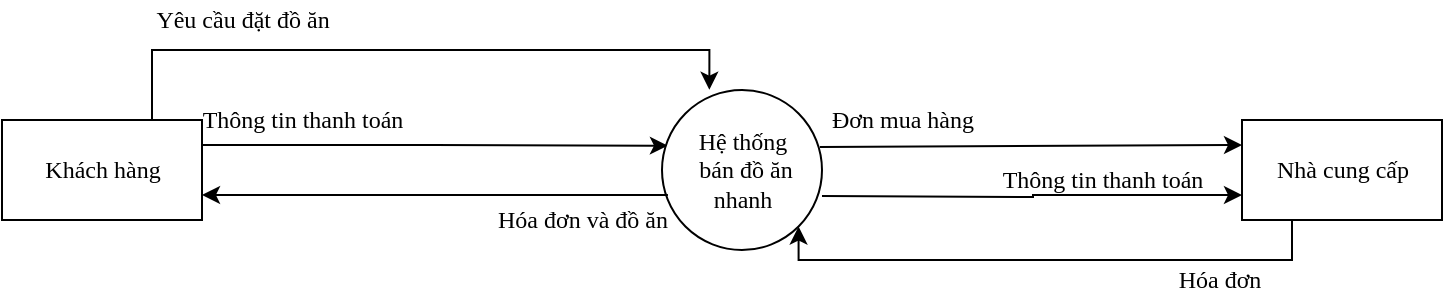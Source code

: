 <mxfile version="17.4.2" type="device" pages="2"><diagram id="m_PjXvhoT0tlu7wHrgnU" name="Mức 0"><mxGraphModel dx="1888" dy="341" grid="1" gridSize="10" guides="1" tooltips="1" connect="1" arrows="1" fold="1" page="1" pageScale="1" pageWidth="850" pageHeight="100" math="0" shadow="0"><root><mxCell id="0"/><mxCell id="1" parent="0"/><mxCell id="SkQ4Bknhfu_a7wucRQtm-1" style="edgeStyle=orthogonalEdgeStyle;rounded=0;orthogonalLoop=1;jettySize=auto;html=1;exitX=1;exitY=0.25;exitDx=0;exitDy=0;entryX=0.037;entryY=0.348;entryDx=0;entryDy=0;entryPerimeter=0;fontFamily=Times New Roman;" edge="1" parent="1" source="SkQ4Bknhfu_a7wucRQtm-3" target="SkQ4Bknhfu_a7wucRQtm-5"><mxGeometry relative="1" as="geometry"/></mxCell><mxCell id="SkQ4Bknhfu_a7wucRQtm-2" style="edgeStyle=orthogonalEdgeStyle;rounded=0;orthogonalLoop=1;jettySize=auto;html=1;exitX=0.75;exitY=0;exitDx=0;exitDy=0;entryX=0.296;entryY=-0.002;entryDx=0;entryDy=0;entryPerimeter=0;fontFamily=Times New Roman;" edge="1" parent="1" source="SkQ4Bknhfu_a7wucRQtm-3" target="SkQ4Bknhfu_a7wucRQtm-5"><mxGeometry relative="1" as="geometry"/></mxCell><mxCell id="SkQ4Bknhfu_a7wucRQtm-3" value="Khách hàng" style="html=1;dashed=0;whitespace=wrap;fontFamily=Times New Roman;" vertex="1" parent="1"><mxGeometry x="-70" y="380" width="100" height="50" as="geometry"/></mxCell><mxCell id="SkQ4Bknhfu_a7wucRQtm-4" style="edgeStyle=orthogonalEdgeStyle;rounded=0;orthogonalLoop=1;jettySize=auto;html=1;exitX=0.25;exitY=1;exitDx=0;exitDy=0;fontFamily=Times New Roman;entryX=1;entryY=1;entryDx=0;entryDy=0;" edge="1" parent="1" source="SkQ4Bknhfu_a7wucRQtm-7" target="SkQ4Bknhfu_a7wucRQtm-5"><mxGeometry relative="1" as="geometry"><mxPoint x="310" y="440" as="targetPoint"/><Array as="points"><mxPoint x="575" y="450"/><mxPoint x="328" y="450"/></Array></mxGeometry></mxCell><mxCell id="SkQ4Bknhfu_a7wucRQtm-5" value="&lt;font face=&quot;Times New Roman&quot;&gt;Hệ thống&lt;br&gt;&amp;nbsp;bán đồ ăn &lt;br&gt;nhanh&lt;/font&gt;" style="shape=ellipse;html=1;dashed=0;whitespace=wrap;perimeter=ellipsePerimeter;" vertex="1" parent="1"><mxGeometry x="260" y="365" width="80" height="80" as="geometry"/></mxCell><mxCell id="SkQ4Bknhfu_a7wucRQtm-6" style="edgeStyle=orthogonalEdgeStyle;rounded=0;orthogonalLoop=1;jettySize=auto;html=1;fontFamily=Times New Roman;entryX=0;entryY=0.75;entryDx=0;entryDy=0;" edge="1" parent="1" target="SkQ4Bknhfu_a7wucRQtm-7"><mxGeometry relative="1" as="geometry"><mxPoint x="340" y="418" as="sourcePoint"/><mxPoint x="530" y="440" as="targetPoint"/></mxGeometry></mxCell><mxCell id="SkQ4Bknhfu_a7wucRQtm-7" value="Nhà cung cấp" style="html=1;dashed=0;whitespace=wrap;fontFamily=Times New Roman;" vertex="1" parent="1"><mxGeometry x="550" y="380" width="100" height="50" as="geometry"/></mxCell><mxCell id="SkQ4Bknhfu_a7wucRQtm-8" value="Yêu cầu đặt đồ ăn" style="text;html=1;align=center;verticalAlign=middle;resizable=0;points=[];autosize=1;strokeColor=none;fillColor=none;fontFamily=Times New Roman;" vertex="1" parent="1"><mxGeometry y="320" width="100" height="20" as="geometry"/></mxCell><mxCell id="SkQ4Bknhfu_a7wucRQtm-9" value="" style="endArrow=classic;html=1;rounded=0;fontFamily=Times New Roman;exitX=0.987;exitY=0.356;exitDx=0;exitDy=0;exitPerimeter=0;entryX=0;entryY=0.25;entryDx=0;entryDy=0;" edge="1" parent="1" source="SkQ4Bknhfu_a7wucRQtm-5" target="SkQ4Bknhfu_a7wucRQtm-7"><mxGeometry width="50" height="50" relative="1" as="geometry"><mxPoint x="250" y="430" as="sourcePoint"/><mxPoint x="300" y="380" as="targetPoint"/></mxGeometry></mxCell><mxCell id="SkQ4Bknhfu_a7wucRQtm-10" value="Đơn mua hàng" style="text;html=1;align=center;verticalAlign=middle;resizable=0;points=[];autosize=1;strokeColor=none;fillColor=none;fontFamily=Times New Roman;" vertex="1" parent="1"><mxGeometry x="335" y="370" width="90" height="20" as="geometry"/></mxCell><mxCell id="SkQ4Bknhfu_a7wucRQtm-11" value="" style="endArrow=classic;html=1;rounded=0;fontFamily=Times New Roman;exitX=0.037;exitY=0.656;exitDx=0;exitDy=0;exitPerimeter=0;entryX=1;entryY=0.75;entryDx=0;entryDy=0;" edge="1" parent="1" source="SkQ4Bknhfu_a7wucRQtm-5" target="SkQ4Bknhfu_a7wucRQtm-3"><mxGeometry width="50" height="50" relative="1" as="geometry"><mxPoint x="250" y="420" as="sourcePoint"/><mxPoint x="300" y="370" as="targetPoint"/></mxGeometry></mxCell><mxCell id="SkQ4Bknhfu_a7wucRQtm-12" value="Hóa đơn và đồ ăn" style="text;html=1;align=center;verticalAlign=middle;resizable=0;points=[];autosize=1;strokeColor=none;fillColor=none;fontFamily=Times New Roman;" vertex="1" parent="1"><mxGeometry x="170" y="420" width="100" height="20" as="geometry"/></mxCell><mxCell id="SkQ4Bknhfu_a7wucRQtm-13" value="Thông tin thanh toán" style="text;html=1;align=center;verticalAlign=middle;resizable=0;points=[];autosize=1;strokeColor=none;fillColor=none;fontFamily=Times New Roman;" vertex="1" parent="1"><mxGeometry x="20" y="370" width="120" height="20" as="geometry"/></mxCell><mxCell id="SkQ4Bknhfu_a7wucRQtm-14" value="Hóa đơn&amp;nbsp;" style="text;html=1;align=center;verticalAlign=middle;resizable=0;points=[];autosize=1;strokeColor=none;fillColor=none;fontFamily=Times New Roman;" vertex="1" parent="1"><mxGeometry x="510" y="450" width="60" height="20" as="geometry"/></mxCell><mxCell id="SkQ4Bknhfu_a7wucRQtm-15" value="Thông tin thanh toán" style="text;html=1;align=center;verticalAlign=middle;resizable=0;points=[];autosize=1;strokeColor=none;fillColor=none;fontFamily=Times New Roman;" vertex="1" parent="1"><mxGeometry x="420" y="400" width="120" height="20" as="geometry"/></mxCell></root></mxGraphModel></diagram><diagram id="kdi3whliUyhDcR-1J-i_" name="Mức 1"><mxGraphModel dx="1888" dy="641" grid="1" gridSize="10" guides="1" tooltips="1" connect="1" arrows="1" fold="1" page="1" pageScale="1" pageWidth="850" pageHeight="100" math="0" shadow="0"><root><mxCell id="0"/><mxCell id="1" parent="0"/><mxCell id="iwFGIA7hV88DDhmPfYLP-6" style="edgeStyle=orthogonalEdgeStyle;rounded=0;orthogonalLoop=1;jettySize=auto;html=1;exitX=0.5;exitY=1;exitDx=0;exitDy=0;entryX=0.5;entryY=0;entryDx=0;entryDy=0;fontFamily=Times New Roman;" parent="1" source="iwFGIA7hV88DDhmPfYLP-1" target="iwFGIA7hV88DDhmPfYLP-2" edge="1"><mxGeometry relative="1" as="geometry"/></mxCell><mxCell id="iwFGIA7hV88DDhmPfYLP-18" style="edgeStyle=orthogonalEdgeStyle;rounded=0;orthogonalLoop=1;jettySize=auto;html=1;exitX=0;exitY=0.5;exitDx=0;exitDy=0;entryX=0;entryY=0.5;entryDx=0;entryDy=0;fontFamily=Times New Roman;" parent="1" source="iwFGIA7hV88DDhmPfYLP-1" target="iwFGIA7hV88DDhmPfYLP-2" edge="1"><mxGeometry relative="1" as="geometry"/></mxCell><mxCell id="iwFGIA7hV88DDhmPfYLP-1" value="&lt;font face=&quot;Times New Roman&quot;&gt;Khách hàng&lt;/font&gt;" style="rounded=0;whiteSpace=wrap;html=1;" parent="1" vertex="1"><mxGeometry x="160" y="10" width="120" height="60" as="geometry"/></mxCell><mxCell id="iwFGIA7hV88DDhmPfYLP-11" style="edgeStyle=orthogonalEdgeStyle;rounded=0;orthogonalLoop=1;jettySize=auto;html=1;exitX=0.5;exitY=1;exitDx=0;exitDy=0;entryX=0.5;entryY=0;entryDx=0;entryDy=0;fontFamily=Times New Roman;" parent="1" source="iwFGIA7hV88DDhmPfYLP-2" target="iwFGIA7hV88DDhmPfYLP-4" edge="1"><mxGeometry relative="1" as="geometry"/></mxCell><mxCell id="iwFGIA7hV88DDhmPfYLP-14" style="edgeStyle=orthogonalEdgeStyle;rounded=0;orthogonalLoop=1;jettySize=auto;html=1;exitX=1;exitY=0;exitDx=0;exitDy=0;entryX=0;entryY=0;entryDx=0;entryDy=0;fontFamily=Times New Roman;" parent="1" source="iwFGIA7hV88DDhmPfYLP-2" target="iwFGIA7hV88DDhmPfYLP-10" edge="1"><mxGeometry relative="1" as="geometry"/></mxCell><mxCell id="iwFGIA7hV88DDhmPfYLP-2" value="Phục vụ&lt;br&gt;khách hàng" style="ellipse;whiteSpace=wrap;html=1;aspect=fixed;fontFamily=Times New Roman;" parent="1" vertex="1"><mxGeometry x="180" y="180" width="80" height="80" as="geometry"/></mxCell><mxCell id="iwFGIA7hV88DDhmPfYLP-12" style="edgeStyle=orthogonalEdgeStyle;rounded=0;orthogonalLoop=1;jettySize=auto;html=1;exitX=0.75;exitY=0;exitDx=0;exitDy=0;entryX=0;entryY=1;entryDx=0;entryDy=0;fontFamily=Times New Roman;" parent="1" source="iwFGIA7hV88DDhmPfYLP-4" target="iwFGIA7hV88DDhmPfYLP-10" edge="1"><mxGeometry relative="1" as="geometry"/></mxCell><mxCell id="iwFGIA7hV88DDhmPfYLP-28" style="edgeStyle=orthogonalEdgeStyle;rounded=0;orthogonalLoop=1;jettySize=auto;html=1;exitX=0.75;exitY=1;exitDx=0;exitDy=0;fontFamily=Times New Roman;" parent="1" source="iwFGIA7hV88DDhmPfYLP-4" target="iwFGIA7hV88DDhmPfYLP-27" edge="1"><mxGeometry relative="1" as="geometry"/></mxCell><mxCell id="iwFGIA7hV88DDhmPfYLP-4" value="Đơn đặt đồ ăn" style="html=1;dashed=0;whitespace=wrap;shape=partialRectangle;right=0;left=0;fontFamily=Times New Roman;" parent="1" vertex="1"><mxGeometry x="170" y="350" width="100" height="30" as="geometry"/></mxCell><mxCell id="iwFGIA7hV88DDhmPfYLP-43" style="edgeStyle=orthogonalEdgeStyle;rounded=0;orthogonalLoop=1;jettySize=auto;html=1;exitX=0.5;exitY=1;exitDx=0;exitDy=0;entryX=1;entryY=0.5;entryDx=0;entryDy=0;fontFamily=Times New Roman;" parent="1" source="iwFGIA7hV88DDhmPfYLP-5" target="iwFGIA7hV88DDhmPfYLP-33" edge="1"><mxGeometry relative="1" as="geometry"/></mxCell><mxCell id="iwFGIA7hV88DDhmPfYLP-5" value="Hóa đơn thanh toán" style="html=1;dashed=0;whitespace=wrap;shape=partialRectangle;right=0;left=0;fontFamily=Times New Roman;" parent="1" vertex="1"><mxGeometry x="760" y="250" width="100" height="30" as="geometry"/></mxCell><mxCell id="iwFGIA7hV88DDhmPfYLP-8" value="Yêu&lt;br&gt;cầu&lt;br&gt;đặt&lt;br&gt;đồ&lt;br&gt;ăn" style="text;html=1;align=center;verticalAlign=middle;resizable=0;points=[];autosize=1;strokeColor=none;fillColor=none;fontFamily=Times New Roman;" parent="1" vertex="1"><mxGeometry x="180" y="70" width="40" height="80" as="geometry"/></mxCell><mxCell id="iwFGIA7hV88DDhmPfYLP-16" style="edgeStyle=orthogonalEdgeStyle;rounded=0;orthogonalLoop=1;jettySize=auto;html=1;exitX=0;exitY=0.5;exitDx=0;exitDy=0;entryX=1;entryY=0.5;entryDx=0;entryDy=0;fontFamily=Times New Roman;" parent="1" source="iwFGIA7hV88DDhmPfYLP-10" target="iwFGIA7hV88DDhmPfYLP-2" edge="1"><mxGeometry relative="1" as="geometry"/></mxCell><mxCell id="iwFGIA7hV88DDhmPfYLP-22" style="edgeStyle=orthogonalEdgeStyle;rounded=0;orthogonalLoop=1;jettySize=auto;html=1;exitX=1;exitY=0.5;exitDx=0;exitDy=0;entryX=0.5;entryY=0;entryDx=0;entryDy=0;fontFamily=Times New Roman;" parent="1" source="iwFGIA7hV88DDhmPfYLP-10" target="iwFGIA7hV88DDhmPfYLP-5" edge="1"><mxGeometry relative="1" as="geometry"/></mxCell><mxCell id="iwFGIA7hV88DDhmPfYLP-54" style="edgeStyle=orthogonalEdgeStyle;rounded=0;orthogonalLoop=1;jettySize=auto;html=1;exitX=1;exitY=1;exitDx=0;exitDy=0;fontFamily=Times New Roman;entryX=0.5;entryY=0;entryDx=0;entryDy=0;" parent="1" source="iwFGIA7hV88DDhmPfYLP-10" target="iwFGIA7hV88DDhmPfYLP-52" edge="1"><mxGeometry relative="1" as="geometry"><mxPoint x="640" y="340" as="targetPoint"/></mxGeometry></mxCell><mxCell id="iwFGIA7hV88DDhmPfYLP-10" value="Thanh toán" style="ellipse;whiteSpace=wrap;html=1;aspect=fixed;fontFamily=Times New Roman;" parent="1" vertex="1"><mxGeometry x="500" y="180" width="80" height="80" as="geometry"/></mxCell><mxCell id="iwFGIA7hV88DDhmPfYLP-15" value="Thông tin thanh toán" style="text;html=1;align=center;verticalAlign=middle;resizable=0;points=[];autosize=1;strokeColor=none;fillColor=none;fontFamily=Times New Roman;" parent="1" vertex="1"><mxGeometry x="240" y="170" width="120" height="20" as="geometry"/></mxCell><mxCell id="iwFGIA7hV88DDhmPfYLP-17" value="Hóa đơn thanh toán" style="text;html=1;align=center;verticalAlign=middle;resizable=0;points=[];autosize=1;strokeColor=none;fillColor=none;fontFamily=Times New Roman;" parent="1" vertex="1"><mxGeometry x="390" y="200" width="110" height="20" as="geometry"/></mxCell><mxCell id="iwFGIA7hV88DDhmPfYLP-19" value="Thông &lt;br&gt;tin &lt;br&gt;thanh &lt;br&gt;toán" style="text;html=1;align=center;verticalAlign=middle;resizable=0;points=[];autosize=1;strokeColor=none;fillColor=none;fontFamily=Times New Roman;" parent="1" vertex="1"><mxGeometry x="90" y="40" width="50" height="60" as="geometry"/></mxCell><mxCell id="iwFGIA7hV88DDhmPfYLP-20" value="" style="endArrow=classic;html=1;rounded=0;fontFamily=Times New Roman;exitX=0.745;exitY=0.04;exitDx=0;exitDy=0;exitPerimeter=0;entryX=0.677;entryY=1.047;entryDx=0;entryDy=0;entryPerimeter=0;" parent="1" source="iwFGIA7hV88DDhmPfYLP-2" target="iwFGIA7hV88DDhmPfYLP-1" edge="1"><mxGeometry width="50" height="50" relative="1" as="geometry"><mxPoint x="400" y="130" as="sourcePoint"/><mxPoint x="450" y="80" as="targetPoint"/></mxGeometry></mxCell><mxCell id="iwFGIA7hV88DDhmPfYLP-21" value="Hóa đơn thanh toán và đồ ăn" style="text;html=1;align=center;verticalAlign=middle;resizable=0;points=[];autosize=1;strokeColor=none;fillColor=none;fontFamily=Times New Roman;rotation=0;" parent="1" vertex="1"><mxGeometry x="240" y="80" width="150" height="20" as="geometry"/></mxCell><mxCell id="iwFGIA7hV88DDhmPfYLP-34" style="edgeStyle=orthogonalEdgeStyle;rounded=0;orthogonalLoop=1;jettySize=auto;html=1;exitX=0.5;exitY=0;exitDx=0;exitDy=0;entryX=0;entryY=1;entryDx=0;entryDy=0;fontFamily=Times New Roman;" parent="1" source="iwFGIA7hV88DDhmPfYLP-27" target="iwFGIA7hV88DDhmPfYLP-2" edge="1"><mxGeometry relative="1" as="geometry"/></mxCell><mxCell id="iwFGIA7hV88DDhmPfYLP-36" style="edgeStyle=orthogonalEdgeStyle;rounded=0;orthogonalLoop=1;jettySize=auto;html=1;exitX=0.5;exitY=1;exitDx=0;exitDy=0;fontFamily=Times New Roman;" parent="1" source="iwFGIA7hV88DDhmPfYLP-27" target="iwFGIA7hV88DDhmPfYLP-33" edge="1"><mxGeometry relative="1" as="geometry"/></mxCell><mxCell id="iwFGIA7hV88DDhmPfYLP-57" style="edgeStyle=orthogonalEdgeStyle;rounded=0;orthogonalLoop=1;jettySize=auto;html=1;exitX=0;exitY=0;exitDx=0;exitDy=0;entryX=1;entryY=0.5;entryDx=0;entryDy=0;fontFamily=Times New Roman;" parent="1" source="iwFGIA7hV88DDhmPfYLP-27" target="iwFGIA7hV88DDhmPfYLP-48" edge="1"><mxGeometry relative="1" as="geometry"/></mxCell><mxCell id="iwFGIA7hV88DDhmPfYLP-64" style="edgeStyle=orthogonalEdgeStyle;rounded=0;orthogonalLoop=1;jettySize=auto;html=1;exitX=1;exitY=1;exitDx=0;exitDy=0;fontFamily=Times New Roman;entryX=0.5;entryY=1;entryDx=0;entryDy=0;" parent="1" source="iwFGIA7hV88DDhmPfYLP-27" target="iwFGIA7hV88DDhmPfYLP-10" edge="1"><mxGeometry relative="1" as="geometry"/></mxCell><mxCell id="iwFGIA7hV88DDhmPfYLP-27" value="Quản lý đồ ăn" style="ellipse;whiteSpace=wrap;html=1;aspect=fixed;fontFamily=Times New Roman;" parent="1" vertex="1"><mxGeometry x="-70" y="360" width="80" height="80" as="geometry"/></mxCell><mxCell id="iwFGIA7hV88DDhmPfYLP-61" style="edgeStyle=orthogonalEdgeStyle;rounded=0;orthogonalLoop=1;jettySize=auto;html=1;exitX=0;exitY=0.5;exitDx=0;exitDy=0;fontFamily=Times New Roman;" parent="1" source="iwFGIA7hV88DDhmPfYLP-31" edge="1"><mxGeometry relative="1" as="geometry"><mxPoint x="-54" y="430" as="targetPoint"/></mxGeometry></mxCell><mxCell id="iwFGIA7hV88DDhmPfYLP-31" value="Nhà cung cấp" style="html=1;dashed=0;whitespace=wrap;fontFamily=Times New Roman;" parent="1" vertex="1"><mxGeometry x="160" y="660" width="100" height="50" as="geometry"/></mxCell><mxCell id="iwFGIA7hV88DDhmPfYLP-38" style="edgeStyle=orthogonalEdgeStyle;rounded=0;orthogonalLoop=1;jettySize=auto;html=1;exitX=0.5;exitY=1;exitDx=0;exitDy=0;entryX=0.408;entryY=-0.048;entryDx=0;entryDy=0;entryPerimeter=0;fontFamily=Times New Roman;" parent="1" source="iwFGIA7hV88DDhmPfYLP-33" target="iwFGIA7hV88DDhmPfYLP-31" edge="1"><mxGeometry relative="1" as="geometry"/></mxCell><mxCell id="iwFGIA7hV88DDhmPfYLP-33" value="Quản lí chung" style="ellipse;whiteSpace=wrap;html=1;aspect=fixed;fontFamily=Times New Roman;" parent="1" vertex="1"><mxGeometry x="160" y="480" width="80" height="80" as="geometry"/></mxCell><mxCell id="iwFGIA7hV88DDhmPfYLP-35" value="Yêu cầu mang đồ ăn cho khách" style="text;html=1;align=center;verticalAlign=middle;resizable=0;points=[];autosize=1;strokeColor=none;fillColor=none;fontFamily=Times New Roman;" parent="1" vertex="1"><mxGeometry x="-40" y="290" width="170" height="20" as="geometry"/></mxCell><mxCell id="iwFGIA7hV88DDhmPfYLP-37" value="Yêu câu nhập nguyên liệu" style="text;html=1;align=center;verticalAlign=middle;resizable=0;points=[];autosize=1;strokeColor=none;fillColor=none;fontFamily=Times New Roman;" parent="1" vertex="1"><mxGeometry x="-25" y="440" width="140" height="20" as="geometry"/></mxCell><mxCell id="iwFGIA7hV88DDhmPfYLP-40" value="Đơn nhập hàng" style="text;html=1;align=center;verticalAlign=middle;resizable=0;points=[];autosize=1;strokeColor=none;fillColor=none;fontFamily=Times New Roman;" parent="1" vertex="1"><mxGeometry x="200" y="560" width="90" height="20" as="geometry"/></mxCell><mxCell id="iwFGIA7hV88DDhmPfYLP-48" value="Phiếu nhập" style="html=1;dashed=0;whitespace=wrap;shape=partialRectangle;right=0;left=0;fontFamily=Times New Roman;" parent="1" vertex="1"><mxGeometry x="-250" y="356" width="100" height="30" as="geometry"/></mxCell><mxCell id="iwFGIA7hV88DDhmPfYLP-55" style="edgeStyle=orthogonalEdgeStyle;rounded=0;orthogonalLoop=1;jettySize=auto;html=1;exitX=0.5;exitY=1;exitDx=0;exitDy=0;entryX=0.95;entryY=0.18;entryDx=0;entryDy=0;entryPerimeter=0;fontFamily=Times New Roman;" parent="1" source="iwFGIA7hV88DDhmPfYLP-52" target="iwFGIA7hV88DDhmPfYLP-33" edge="1"><mxGeometry relative="1" as="geometry"><Array as="points"><mxPoint x="640" y="494"/></Array></mxGeometry></mxCell><mxCell id="iwFGIA7hV88DDhmPfYLP-52" value="Hóa đơn nhập hàng" style="html=1;dashed=0;whitespace=wrap;shape=partialRectangle;right=0;left=0;fontFamily=Times New Roman;" parent="1" vertex="1"><mxGeometry x="590" y="350" width="100" height="30" as="geometry"/></mxCell><mxCell id="iwFGIA7hV88DDhmPfYLP-59" value="" style="endArrow=classic;html=1;rounded=0;fontFamily=Times New Roman;exitX=0.71;exitY=0.98;exitDx=0;exitDy=0;exitPerimeter=0;entryX=1;entryY=0.5;entryDx=0;entryDy=0;" parent="1" source="iwFGIA7hV88DDhmPfYLP-10" target="iwFGIA7hV88DDhmPfYLP-31" edge="1"><mxGeometry width="50" height="50" relative="1" as="geometry"><mxPoint x="310" y="480" as="sourcePoint"/><mxPoint x="360" y="430" as="targetPoint"/><Array as="points"><mxPoint x="557" y="685"/></Array></mxGeometry></mxCell><mxCell id="iwFGIA7hV88DDhmPfYLP-60" value="Thông tin thanh toán" style="text;html=1;align=center;verticalAlign=middle;resizable=0;points=[];autosize=1;strokeColor=none;fillColor=none;fontFamily=Times New Roman;rotation=90;" parent="1" vertex="1"><mxGeometry x="510" y="300" width="120" height="20" as="geometry"/></mxCell><mxCell id="iwFGIA7hV88DDhmPfYLP-62" value="Hóa đơn nhập hàng và nguyên liệu" style="text;html=1;align=center;verticalAlign=middle;resizable=0;points=[];autosize=1;strokeColor=none;fillColor=none;fontFamily=Times New Roman;" parent="1" vertex="1"><mxGeometry x="-20" y="660" width="180" height="20" as="geometry"/></mxCell><mxCell id="iwFGIA7hV88DDhmPfYLP-65" value="Hóa đơn nhâp hàng" style="text;html=1;align=center;verticalAlign=middle;resizable=0;points=[];autosize=1;strokeColor=none;fillColor=none;fontFamily=Times New Roman;" parent="1" vertex="1"><mxGeometry y="410" width="110" height="20" as="geometry"/></mxCell></root></mxGraphModel></diagram></mxfile>